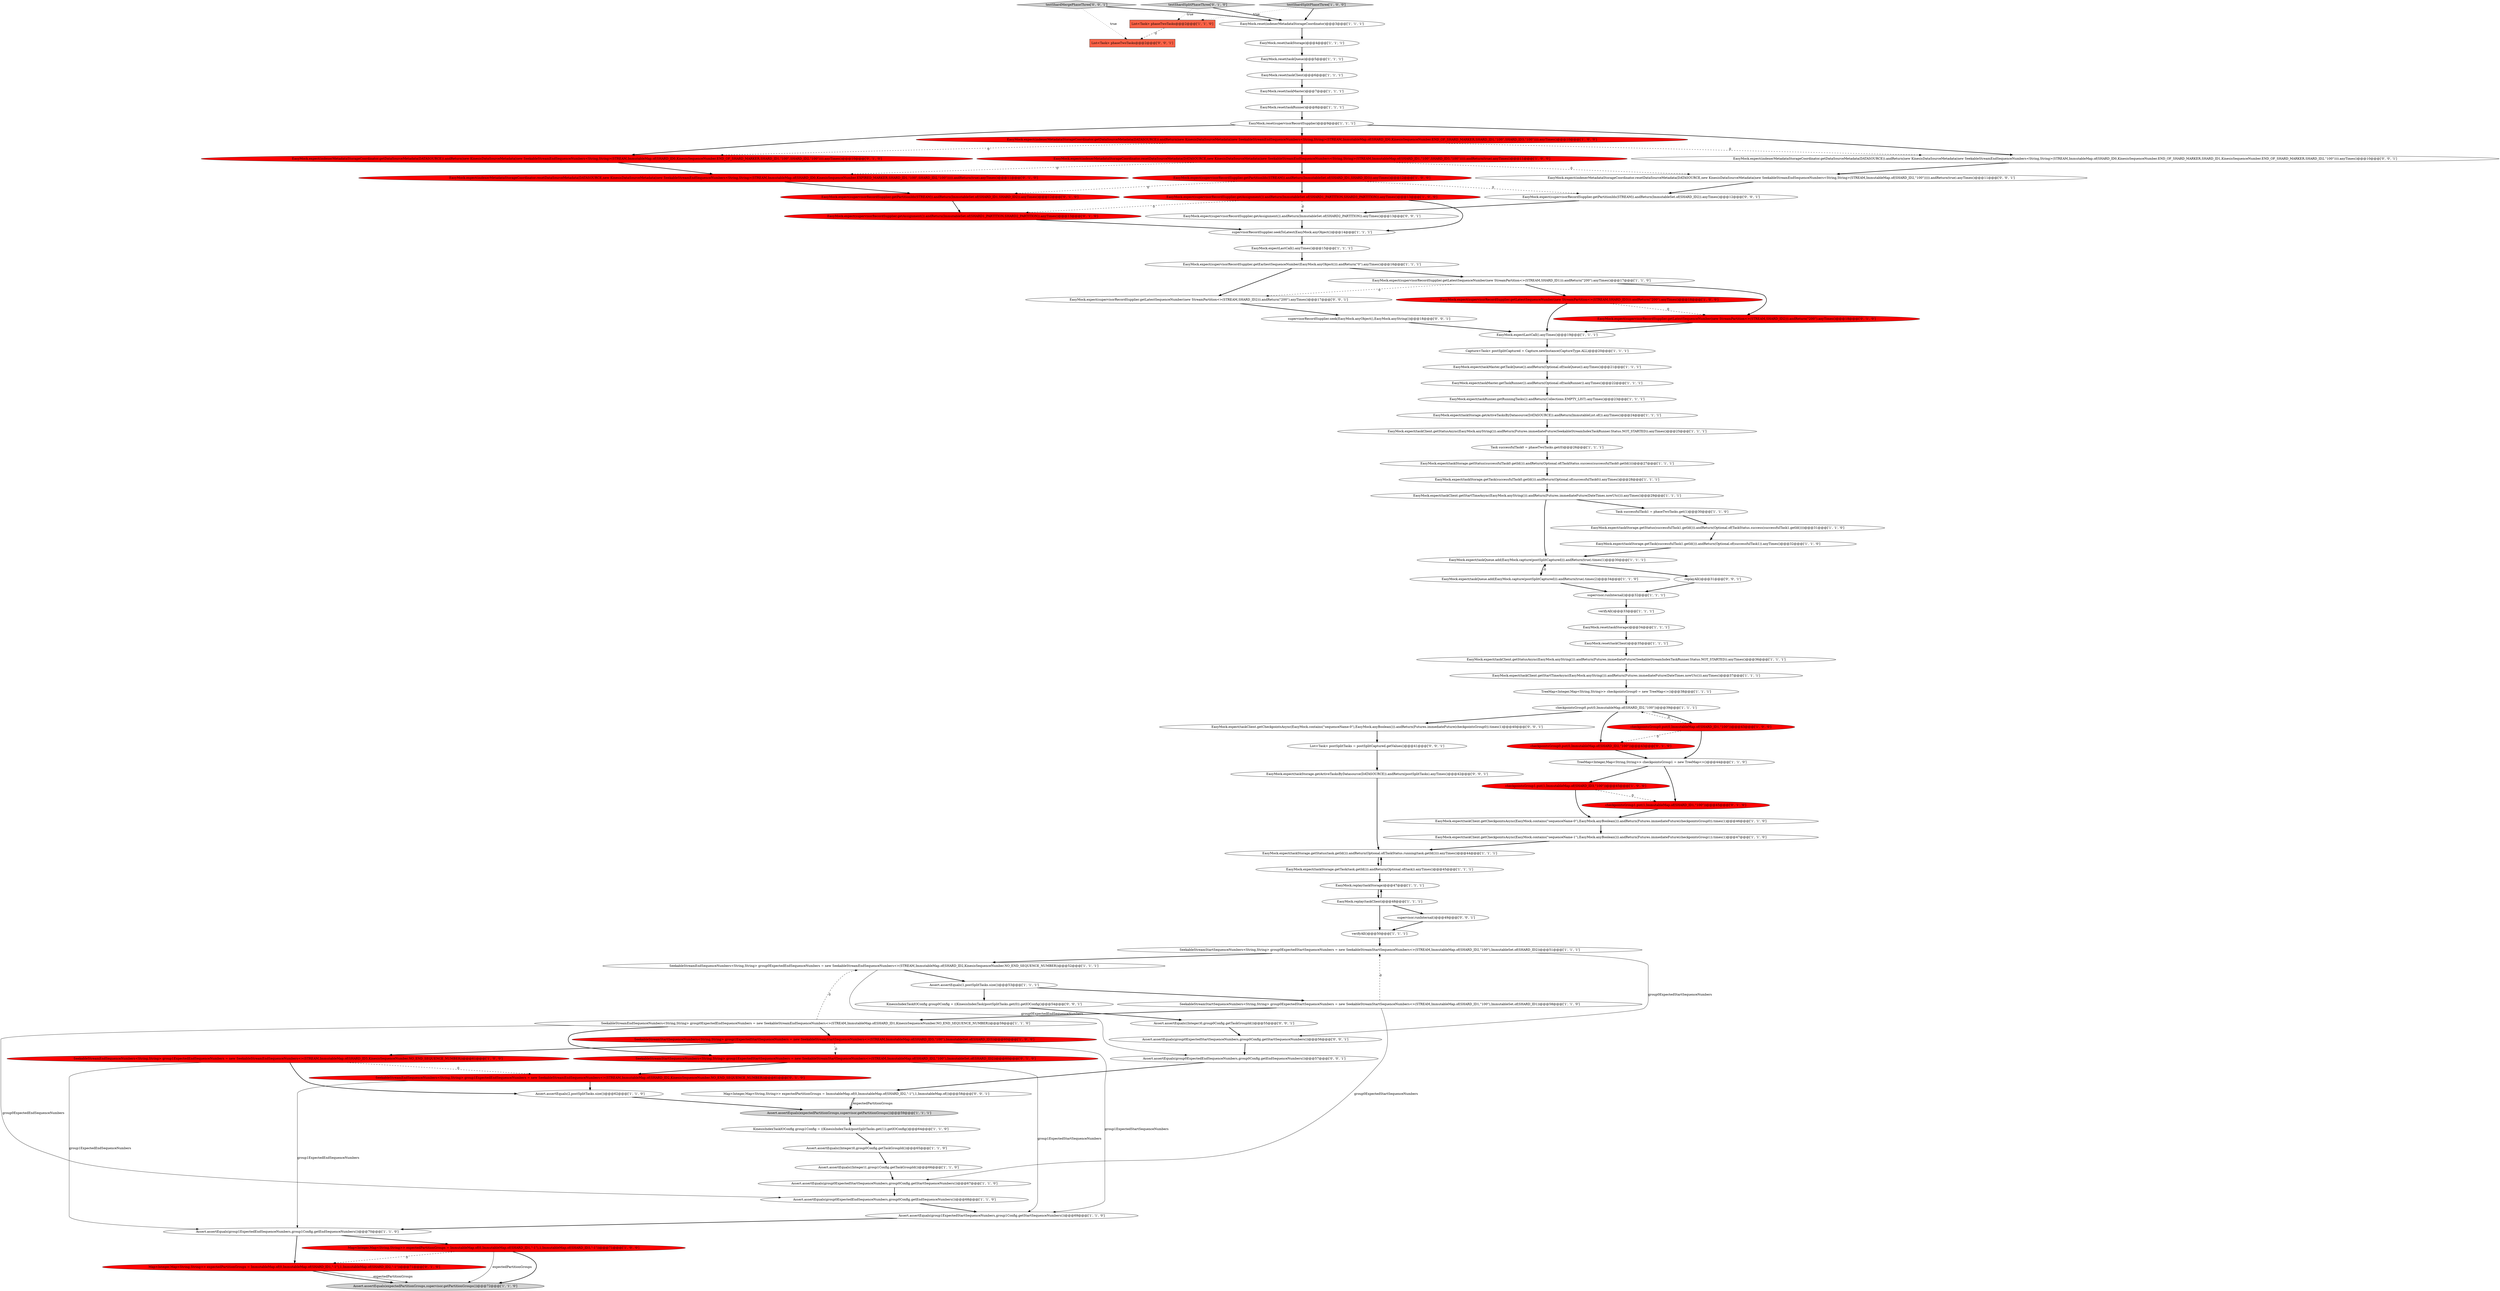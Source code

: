 digraph {
44 [style = filled, label = "EasyMock.expect(taskStorage.getStatus(task.getId())).andReturn(Optional.of(TaskStatus.running(task.getId()))).anyTimes()@@@44@@@['1', '1', '1']", fillcolor = white, shape = ellipse image = "AAA0AAABBB1BBB"];
76 [style = filled, label = "Map<Integer,Map<String,String>> expectedPartitionGroups = ImmutableMap.of(0,ImmutableMap.of(SHARD_ID1,\"-1\"),1,ImmutableMap.of(SHARD_ID2,\"-1\"))@@@71@@@['0', '1', '0']", fillcolor = red, shape = ellipse image = "AAA1AAABBB2BBB"];
11 [style = filled, label = "SeekableStreamEndSequenceNumbers<String,String> group1ExpectedEndSequenceNumbers = new SeekableStreamEndSequenceNumbers<>(STREAM,ImmutableMap.of(SHARD_ID3,KinesisSequenceNumber.NO_END_SEQUENCE_NUMBER))@@@61@@@['1', '0', '0']", fillcolor = red, shape = ellipse image = "AAA1AAABBB1BBB"];
98 [style = filled, label = "EasyMock.expect(taskClient.getCheckpointsAsync(EasyMock.contains(\"sequenceName-0\"),EasyMock.anyBoolean())).andReturn(Futures.immediateFuture(checkpointsGroup0)).times(1)@@@40@@@['0', '0', '1']", fillcolor = white, shape = ellipse image = "AAA0AAABBB3BBB"];
13 [style = filled, label = "SeekableStreamEndSequenceNumbers<String,String> group0ExpectedEndSequenceNumbers = new SeekableStreamEndSequenceNumbers<>(STREAM,ImmutableMap.of(SHARD_ID1,KinesisSequenceNumber.NO_END_SEQUENCE_NUMBER))@@@59@@@['1', '1', '0']", fillcolor = white, shape = ellipse image = "AAA0AAABBB1BBB"];
2 [style = filled, label = "verifyAll()@@@33@@@['1', '1', '1']", fillcolor = white, shape = ellipse image = "AAA0AAABBB1BBB"];
72 [style = filled, label = "EasyMock.expect(indexerMetadataStorageCoordinator.getDataSourceMetadata(DATASOURCE)).andReturn(new KinesisDataSourceMetadata(new SeekableStreamEndSequenceNumbers<String,String>(STREAM,ImmutableMap.of(SHARD_ID0,KinesisSequenceNumber.END_OF_SHARD_MARKER,SHARD_ID1,\"100\",SHARD_ID2,\"100\")))).anyTimes()@@@10@@@['0', '1', '0']", fillcolor = red, shape = ellipse image = "AAA1AAABBB2BBB"];
26 [style = filled, label = "checkpointsGroup0.put(0,ImmutableMap.of(SHARD_ID2,\"100\"))@@@39@@@['1', '1', '1']", fillcolor = white, shape = ellipse image = "AAA0AAABBB1BBB"];
12 [style = filled, label = "SeekableStreamStartSequenceNumbers<String,String> group1ExpectedStartSequenceNumbers = new SeekableStreamStartSequenceNumbers<>(STREAM,ImmutableMap.of(SHARD_ID3,\"100\"),ImmutableSet.of(SHARD_ID3))@@@60@@@['1', '0', '0']", fillcolor = red, shape = ellipse image = "AAA1AAABBB1BBB"];
33 [style = filled, label = "EasyMock.replay(taskClient)@@@48@@@['1', '1', '1']", fillcolor = white, shape = ellipse image = "AAA0AAABBB1BBB"];
83 [style = filled, label = "Assert.assertEquals(group0ExpectedEndSequenceNumbers,group0Config.getEndSequenceNumbers())@@@57@@@['0', '0', '1']", fillcolor = white, shape = ellipse image = "AAA0AAABBB3BBB"];
15 [style = filled, label = "EasyMock.expect(supervisorRecordSupplier.getLatestSequenceNumber(new StreamPartition<>(STREAM,SHARD_ID1))).andReturn(\"200\").anyTimes()@@@17@@@['1', '1', '0']", fillcolor = white, shape = ellipse image = "AAA0AAABBB1BBB"];
95 [style = filled, label = "KinesisIndexTaskIOConfig group0Config = ((KinesisIndexTask)postSplitTasks.get(0)).getIOConfig()@@@54@@@['0', '0', '1']", fillcolor = white, shape = ellipse image = "AAA0AAABBB3BBB"];
24 [style = filled, label = "EasyMock.expect(taskStorage.getTask(successfulTask1.getId())).andReturn(Optional.of(successfulTask1)).anyTimes()@@@32@@@['1', '1', '0']", fillcolor = white, shape = ellipse image = "AAA0AAABBB1BBB"];
62 [style = filled, label = "verifyAll()@@@50@@@['1', '1', '1']", fillcolor = white, shape = ellipse image = "AAA0AAABBB1BBB"];
30 [style = filled, label = "EasyMock.expect(taskClient.getStartTimeAsync(EasyMock.anyString())).andReturn(Futures.immediateFuture(DateTimes.nowUtc())).anyTimes()@@@37@@@['1', '1', '1']", fillcolor = white, shape = ellipse image = "AAA0AAABBB1BBB"];
66 [style = filled, label = "Assert.assertEquals((Integer)1,group1Config.getTaskGroupId())@@@66@@@['1', '1', '0']", fillcolor = white, shape = ellipse image = "AAA0AAABBB1BBB"];
20 [style = filled, label = "Task successfulTask0 = phaseTwoTasks.get(0)@@@26@@@['1', '1', '1']", fillcolor = white, shape = ellipse image = "AAA0AAABBB1BBB"];
7 [style = filled, label = "EasyMock.expect(taskClient.getStatusAsync(EasyMock.anyString())).andReturn(Futures.immediateFuture(SeekableStreamIndexTaskRunner.Status.NOT_STARTED)).anyTimes()@@@36@@@['1', '1', '1']", fillcolor = white, shape = ellipse image = "AAA0AAABBB1BBB"];
58 [style = filled, label = "TreeMap<Integer,Map<String,String>> checkpointsGroup0 = new TreeMap<>()@@@38@@@['1', '1', '1']", fillcolor = white, shape = ellipse image = "AAA0AAABBB1BBB"];
54 [style = filled, label = "Assert.assertEquals(2,postSplitTasks.size())@@@62@@@['1', '1', '0']", fillcolor = white, shape = ellipse image = "AAA0AAABBB1BBB"];
49 [style = filled, label = "EasyMock.replay(taskStorage)@@@47@@@['1', '1', '1']", fillcolor = white, shape = ellipse image = "AAA0AAABBB1BBB"];
61 [style = filled, label = "Assert.assertEquals(expectedPartitionGroups,supervisor.getPartitionGroups())@@@59@@@['1', '1', '1']", fillcolor = lightgray, shape = ellipse image = "AAA0AAABBB1BBB"];
37 [style = filled, label = "EasyMock.expect(taskStorage.getStatus(successfulTask0.getId())).andReturn(Optional.of(TaskStatus.success(successfulTask0.getId())))@@@27@@@['1', '1', '1']", fillcolor = white, shape = ellipse image = "AAA0AAABBB1BBB"];
14 [style = filled, label = "EasyMock.expect(supervisorRecordSupplier.getPartitionIds(STREAM)).andReturn(ImmutableSet.of(SHARD_ID1,SHARD_ID3)).anyTimes()@@@12@@@['1', '0', '0']", fillcolor = red, shape = ellipse image = "AAA1AAABBB1BBB"];
40 [style = filled, label = "EasyMock.expect(taskMaster.getTaskRunner()).andReturn(Optional.of(taskRunner)).anyTimes()@@@22@@@['1', '1', '1']", fillcolor = white, shape = ellipse image = "AAA0AAABBB1BBB"];
27 [style = filled, label = "Assert.assertEquals(1,postSplitTasks.size())@@@53@@@['1', '1', '1']", fillcolor = white, shape = ellipse image = "AAA0AAABBB1BBB"];
65 [style = filled, label = "EasyMock.expectLastCall().anyTimes()@@@19@@@['1', '1', '1']", fillcolor = white, shape = ellipse image = "AAA0AAABBB1BBB"];
8 [style = filled, label = "EasyMock.reset(taskStorage)@@@4@@@['1', '1', '1']", fillcolor = white, shape = ellipse image = "AAA0AAABBB1BBB"];
88 [style = filled, label = "replayAll()@@@31@@@['0', '0', '1']", fillcolor = white, shape = ellipse image = "AAA0AAABBB3BBB"];
52 [style = filled, label = "SeekableStreamEndSequenceNumbers<String,String> group0ExpectedEndSequenceNumbers = new SeekableStreamEndSequenceNumbers<>(STREAM,ImmutableMap.of(SHARD_ID2,KinesisSequenceNumber.NO_END_SEQUENCE_NUMBER))@@@52@@@['1', '1', '1']", fillcolor = white, shape = ellipse image = "AAA0AAABBB1BBB"];
9 [style = filled, label = "EasyMock.expect(indexerMetadataStorageCoordinator.resetDataSourceMetadata(DATASOURCE,new KinesisDataSourceMetadata(new SeekableStreamEndSequenceNumbers<String,String>(STREAM,ImmutableMap.of(SHARD_ID1,\"100\",SHARD_ID3,\"100\"))))).andReturn(true).anyTimes()@@@11@@@['1', '0', '0']", fillcolor = red, shape = ellipse image = "AAA1AAABBB1BBB"];
59 [style = filled, label = "EasyMock.expect(taskStorage.getTask(task.getId())).andReturn(Optional.of(task)).anyTimes()@@@45@@@['1', '1', '1']", fillcolor = white, shape = ellipse image = "AAA0AAABBB1BBB"];
50 [style = filled, label = "testShardSplitPhaseThree['1', '0', '0']", fillcolor = lightgray, shape = diamond image = "AAA0AAABBB1BBB"];
60 [style = filled, label = "Assert.assertEquals(group1ExpectedStartSequenceNumbers,group1Config.getStartSequenceNumbers())@@@69@@@['1', '1', '0']", fillcolor = white, shape = ellipse image = "AAA0AAABBB1BBB"];
1 [style = filled, label = "EasyMock.expect(taskStorage.getTask(successfulTask0.getId())).andReturn(Optional.of(successfulTask0)).anyTimes()@@@28@@@['1', '1', '1']", fillcolor = white, shape = ellipse image = "AAA0AAABBB1BBB"];
18 [style = filled, label = "EasyMock.expect(taskQueue.add(EasyMock.capture(postSplitCaptured))).andReturn(true).times(2)@@@34@@@['1', '1', '0']", fillcolor = white, shape = ellipse image = "AAA0AAABBB1BBB"];
85 [style = filled, label = "EasyMock.expect(indexerMetadataStorageCoordinator.getDataSourceMetadata(DATASOURCE)).andReturn(new KinesisDataSourceMetadata(new SeekableStreamEndSequenceNumbers<String,String>(STREAM,ImmutableMap.of(SHARD_ID0,KinesisSequenceNumber.END_OF_SHARD_MARKER,SHARD_ID1,KinesisSequenceNumber.END_OF_SHARD_MARKER,SHARD_ID2,\"100\")))).anyTimes()@@@10@@@['0', '0', '1']", fillcolor = white, shape = ellipse image = "AAA0AAABBB3BBB"];
64 [style = filled, label = "EasyMock.expect(supervisorRecordSupplier.getEarliestSequenceNumber(EasyMock.anyObject())).andReturn(\"0\").anyTimes()@@@16@@@['1', '1', '1']", fillcolor = white, shape = ellipse image = "AAA0AAABBB1BBB"];
43 [style = filled, label = "Assert.assertEquals((Integer)0,group0Config.getTaskGroupId())@@@65@@@['1', '1', '0']", fillcolor = white, shape = ellipse image = "AAA0AAABBB1BBB"];
57 [style = filled, label = "EasyMock.expect(taskQueue.add(EasyMock.capture(postSplitCaptured))).andReturn(true).times(1)@@@30@@@['1', '1', '1']", fillcolor = white, shape = ellipse image = "AAA0AAABBB1BBB"];
56 [style = filled, label = "EasyMock.reset(taskClient)@@@35@@@['1', '1', '1']", fillcolor = white, shape = ellipse image = "AAA0AAABBB1BBB"];
42 [style = filled, label = "EasyMock.expect(taskStorage.getActiveTasksByDatasource(DATASOURCE)).andReturn(ImmutableList.of()).anyTimes()@@@24@@@['1', '1', '1']", fillcolor = white, shape = ellipse image = "AAA0AAABBB1BBB"];
48 [style = filled, label = "SeekableStreamStartSequenceNumbers<String,String> group0ExpectedStartSequenceNumbers = new SeekableStreamStartSequenceNumbers<>(STREAM,ImmutableMap.of(SHARD_ID1,\"100\"),ImmutableSet.of(SHARD_ID1))@@@58@@@['1', '1', '0']", fillcolor = white, shape = ellipse image = "AAA0AAABBB1BBB"];
94 [style = filled, label = "List<Task> phaseTwoTasks@@@2@@@['0', '0', '1']", fillcolor = tomato, shape = box image = "AAA0AAABBB3BBB"];
79 [style = filled, label = "EasyMock.expect(indexerMetadataStorageCoordinator.resetDataSourceMetadata(DATASOURCE,new KinesisDataSourceMetadata(new SeekableStreamEndSequenceNumbers<String,String>(STREAM,ImmutableMap.of(SHARD_ID0,KinesisSequenceNumber.EXPIRED_MARKER,SHARD_ID1,\"100\",SHARD_ID2,\"100\"))))).andReturn(true).anyTimes()@@@11@@@['0', '1', '0']", fillcolor = red, shape = ellipse image = "AAA1AAABBB2BBB"];
91 [style = filled, label = "EasyMock.expect(taskStorage.getActiveTasksByDatasource(DATASOURCE)).andReturn(postSplitTasks).anyTimes()@@@42@@@['0', '0', '1']", fillcolor = white, shape = ellipse image = "AAA0AAABBB3BBB"];
71 [style = filled, label = "checkpointsGroup0.put(0,ImmutableMap.of(SHARD_ID2,\"100\"))@@@43@@@['0', '1', '0']", fillcolor = red, shape = ellipse image = "AAA1AAABBB2BBB"];
29 [style = filled, label = "Assert.assertEquals(group0ExpectedStartSequenceNumbers,group0Config.getStartSequenceNumbers())@@@67@@@['1', '1', '0']", fillcolor = white, shape = ellipse image = "AAA0AAABBB1BBB"];
39 [style = filled, label = "Capture<Task> postSplitCaptured = Capture.newInstance(CaptureType.ALL)@@@20@@@['1', '1', '1']", fillcolor = white, shape = ellipse image = "AAA0AAABBB1BBB"];
55 [style = filled, label = "EasyMock.reset(supervisorRecordSupplier)@@@9@@@['1', '1', '1']", fillcolor = white, shape = ellipse image = "AAA0AAABBB1BBB"];
77 [style = filled, label = "SeekableStreamStartSequenceNumbers<String,String> group1ExpectedStartSequenceNumbers = new SeekableStreamStartSequenceNumbers<>(STREAM,ImmutableMap.of(SHARD_ID2,\"100\"),ImmutableSet.of(SHARD_ID2))@@@60@@@['0', '1', '0']", fillcolor = red, shape = ellipse image = "AAA1AAABBB2BBB"];
82 [style = filled, label = "EasyMock.expect(supervisorRecordSupplier.getLatestSequenceNumber(new StreamPartition<>(STREAM,SHARD_ID2))).andReturn(\"200\").anyTimes()@@@17@@@['0', '0', '1']", fillcolor = white, shape = ellipse image = "AAA0AAABBB3BBB"];
97 [style = filled, label = "List<Task> postSplitTasks = postSplitCaptured.getValues()@@@41@@@['0', '0', '1']", fillcolor = white, shape = ellipse image = "AAA0AAABBB3BBB"];
46 [style = filled, label = "EasyMock.reset(taskRunner)@@@8@@@['1', '1', '1']", fillcolor = white, shape = ellipse image = "AAA0AAABBB1BBB"];
25 [style = filled, label = "EasyMock.expect(supervisorRecordSupplier.getAssignment()).andReturn(ImmutableSet.of(SHARD1_PARTITION,SHARD3_PARTITION)).anyTimes()@@@13@@@['1', '0', '0']", fillcolor = red, shape = ellipse image = "AAA1AAABBB1BBB"];
3 [style = filled, label = "supervisorRecordSupplier.seekToLatest(EasyMock.anyObject())@@@14@@@['1', '1', '1']", fillcolor = white, shape = ellipse image = "AAA0AAABBB1BBB"];
89 [style = filled, label = "testShardMergePhaseThree['0', '0', '1']", fillcolor = lightgray, shape = diamond image = "AAA0AAABBB3BBB"];
21 [style = filled, label = "EasyMock.expect(taskClient.getCheckpointsAsync(EasyMock.contains(\"sequenceName-0\"),EasyMock.anyBoolean())).andReturn(Futures.immediateFuture(checkpointsGroup0)).times(1)@@@46@@@['1', '1', '0']", fillcolor = white, shape = ellipse image = "AAA0AAABBB1BBB"];
74 [style = filled, label = "EasyMock.expect(supervisorRecordSupplier.getAssignment()).andReturn(ImmutableSet.of(SHARD1_PARTITION,SHARD2_PARTITION)).anyTimes()@@@13@@@['0', '1', '0']", fillcolor = red, shape = ellipse image = "AAA1AAABBB2BBB"];
4 [style = filled, label = "EasyMock.expect(indexerMetadataStorageCoordinator.getDataSourceMetadata(DATASOURCE)).andReturn(new KinesisDataSourceMetadata(new SeekableStreamEndSequenceNumbers<String,String>(STREAM,ImmutableMap.of(SHARD_ID0,KinesisSequenceNumber.END_OF_SHARD_MARKER,SHARD_ID1,\"100\",SHARD_ID3,\"100\")))).anyTimes()@@@10@@@['1', '0', '0']", fillcolor = red, shape = ellipse image = "AAA1AAABBB1BBB"];
23 [style = filled, label = "KinesisIndexTaskIOConfig group1Config = ((KinesisIndexTask)postSplitTasks.get(1)).getIOConfig()@@@64@@@['1', '1', '0']", fillcolor = white, shape = ellipse image = "AAA0AAABBB1BBB"];
19 [style = filled, label = "Assert.assertEquals(group1ExpectedEndSequenceNumbers,group1Config.getEndSequenceNumbers())@@@70@@@['1', '1', '0']", fillcolor = white, shape = ellipse image = "AAA0AAABBB1BBB"];
84 [style = filled, label = "EasyMock.expect(supervisorRecordSupplier.getAssignment()).andReturn(ImmutableSet.of(SHARD2_PARTITION)).anyTimes()@@@13@@@['0', '0', '1']", fillcolor = white, shape = ellipse image = "AAA0AAABBB3BBB"];
47 [style = filled, label = "supervisor.runInternal()@@@32@@@['1', '1', '1']", fillcolor = white, shape = ellipse image = "AAA0AAABBB1BBB"];
10 [style = filled, label = "EasyMock.expect(taskClient.getStatusAsync(EasyMock.anyString())).andReturn(Futures.immediateFuture(SeekableStreamIndexTaskRunner.Status.NOT_STARTED)).anyTimes()@@@25@@@['1', '1', '1']", fillcolor = white, shape = ellipse image = "AAA0AAABBB1BBB"];
32 [style = filled, label = "Map<Integer,Map<String,String>> expectedPartitionGroups = ImmutableMap.of(0,ImmutableMap.of(SHARD_ID1,\"-1\"),1,ImmutableMap.of(SHARD_ID3,\"-1\"))@@@71@@@['1', '0', '0']", fillcolor = red, shape = ellipse image = "AAA1AAABBB1BBB"];
31 [style = filled, label = "checkpointsGroup1.put(1,ImmutableMap.of(SHARD_ID3,\"100\"))@@@45@@@['1', '0', '0']", fillcolor = red, shape = ellipse image = "AAA1AAABBB1BBB"];
41 [style = filled, label = "checkpointsGroup0.put(0,ImmutableMap.of(SHARD_ID1,\"100\"))@@@43@@@['1', '0', '0']", fillcolor = red, shape = ellipse image = "AAA1AAABBB1BBB"];
68 [style = filled, label = "EasyMock.expectLastCall().anyTimes()@@@15@@@['1', '1', '1']", fillcolor = white, shape = ellipse image = "AAA0AAABBB1BBB"];
80 [style = filled, label = "EasyMock.expect(supervisorRecordSupplier.getLatestSequenceNumber(new StreamPartition<>(STREAM,SHARD_ID2))).andReturn(\"200\").anyTimes()@@@18@@@['0', '1', '0']", fillcolor = red, shape = ellipse image = "AAA1AAABBB2BBB"];
75 [style = filled, label = "checkpointsGroup1.put(1,ImmutableMap.of(SHARD_ID1,\"100\"))@@@45@@@['0', '1', '0']", fillcolor = red, shape = ellipse image = "AAA1AAABBB2BBB"];
63 [style = filled, label = "EasyMock.reset(taskMaster)@@@7@@@['1', '1', '1']", fillcolor = white, shape = ellipse image = "AAA0AAABBB1BBB"];
78 [style = filled, label = "SeekableStreamEndSequenceNumbers<String,String> group1ExpectedEndSequenceNumbers = new SeekableStreamEndSequenceNumbers<>(STREAM,ImmutableMap.of(SHARD_ID2,KinesisSequenceNumber.NO_END_SEQUENCE_NUMBER))@@@61@@@['0', '1', '0']", fillcolor = red, shape = ellipse image = "AAA1AAABBB2BBB"];
6 [style = filled, label = "EasyMock.expect(taskRunner.getRunningTasks()).andReturn(Collections.EMPTY_LIST).anyTimes()@@@23@@@['1', '1', '1']", fillcolor = white, shape = ellipse image = "AAA0AAABBB1BBB"];
70 [style = filled, label = "testShardSplitPhaseThree['0', '1', '0']", fillcolor = lightgray, shape = diamond image = "AAA0AAABBB2BBB"];
73 [style = filled, label = "EasyMock.expect(supervisorRecordSupplier.getPartitionIds(STREAM)).andReturn(ImmutableSet.of(SHARD_ID1,SHARD_ID2)).anyTimes()@@@12@@@['0', '1', '0']", fillcolor = red, shape = ellipse image = "AAA1AAABBB2BBB"];
92 [style = filled, label = "supervisorRecordSupplier.seek(EasyMock.anyObject(),EasyMock.anyString())@@@18@@@['0', '0', '1']", fillcolor = white, shape = ellipse image = "AAA0AAABBB3BBB"];
69 [style = filled, label = "EasyMock.reset(taskStorage)@@@34@@@['1', '1', '1']", fillcolor = white, shape = ellipse image = "AAA0AAABBB1BBB"];
5 [style = filled, label = "EasyMock.reset(taskClient)@@@6@@@['1', '1', '1']", fillcolor = white, shape = ellipse image = "AAA0AAABBB1BBB"];
93 [style = filled, label = "Assert.assertEquals(group0ExpectedStartSequenceNumbers,group0Config.getStartSequenceNumbers())@@@56@@@['0', '0', '1']", fillcolor = white, shape = ellipse image = "AAA0AAABBB3BBB"];
0 [style = filled, label = "List<Task> phaseTwoTasks@@@2@@@['1', '1', '0']", fillcolor = tomato, shape = box image = "AAA0AAABBB1BBB"];
17 [style = filled, label = "EasyMock.expect(supervisorRecordSupplier.getLatestSequenceNumber(new StreamPartition<>(STREAM,SHARD_ID3))).andReturn(\"200\").anyTimes()@@@18@@@['1', '0', '0']", fillcolor = red, shape = ellipse image = "AAA1AAABBB1BBB"];
51 [style = filled, label = "TreeMap<Integer,Map<String,String>> checkpointsGroup1 = new TreeMap<>()@@@44@@@['1', '1', '0']", fillcolor = white, shape = ellipse image = "AAA0AAABBB1BBB"];
87 [style = filled, label = "supervisor.runInternal()@@@49@@@['0', '0', '1']", fillcolor = white, shape = ellipse image = "AAA0AAABBB3BBB"];
67 [style = filled, label = "EasyMock.expect(taskStorage.getStatus(successfulTask1.getId())).andReturn(Optional.of(TaskStatus.success(successfulTask1.getId())))@@@31@@@['1', '1', '0']", fillcolor = white, shape = ellipse image = "AAA0AAABBB1BBB"];
34 [style = filled, label = "Assert.assertEquals(expectedPartitionGroups,supervisor.getPartitionGroups())@@@72@@@['1', '1', '0']", fillcolor = lightgray, shape = ellipse image = "AAA0AAABBB1BBB"];
45 [style = filled, label = "EasyMock.reset(indexerMetadataStorageCoordinator)@@@3@@@['1', '1', '1']", fillcolor = white, shape = ellipse image = "AAA0AAABBB1BBB"];
38 [style = filled, label = "EasyMock.reset(taskQueue)@@@5@@@['1', '1', '1']", fillcolor = white, shape = ellipse image = "AAA0AAABBB1BBB"];
96 [style = filled, label = "EasyMock.expect(supervisorRecordSupplier.getPartitionIds(STREAM)).andReturn(ImmutableSet.of(SHARD_ID2)).anyTimes()@@@12@@@['0', '0', '1']", fillcolor = white, shape = ellipse image = "AAA0AAABBB3BBB"];
16 [style = filled, label = "Assert.assertEquals(group0ExpectedEndSequenceNumbers,group0Config.getEndSequenceNumbers())@@@68@@@['1', '1', '0']", fillcolor = white, shape = ellipse image = "AAA0AAABBB1BBB"];
35 [style = filled, label = "EasyMock.expect(taskClient.getStartTimeAsync(EasyMock.anyString())).andReturn(Futures.immediateFuture(DateTimes.nowUtc())).anyTimes()@@@29@@@['1', '1', '1']", fillcolor = white, shape = ellipse image = "AAA0AAABBB1BBB"];
81 [style = filled, label = "Assert.assertEquals((Integer)0,group0Config.getTaskGroupId())@@@55@@@['0', '0', '1']", fillcolor = white, shape = ellipse image = "AAA0AAABBB3BBB"];
90 [style = filled, label = "EasyMock.expect(indexerMetadataStorageCoordinator.resetDataSourceMetadata(DATASOURCE,new KinesisDataSourceMetadata(new SeekableStreamEndSequenceNumbers<String,String>(STREAM,ImmutableMap.of(SHARD_ID2,\"100\"))))).andReturn(true).anyTimes()@@@11@@@['0', '0', '1']", fillcolor = white, shape = ellipse image = "AAA0AAABBB3BBB"];
28 [style = filled, label = "EasyMock.expect(taskMaster.getTaskQueue()).andReturn(Optional.of(taskQueue)).anyTimes()@@@21@@@['1', '1', '1']", fillcolor = white, shape = ellipse image = "AAA0AAABBB1BBB"];
22 [style = filled, label = "EasyMock.expect(taskClient.getCheckpointsAsync(EasyMock.contains(\"sequenceName-1\"),EasyMock.anyBoolean())).andReturn(Futures.immediateFuture(checkpointsGroup1)).times(1)@@@47@@@['1', '1', '0']", fillcolor = white, shape = ellipse image = "AAA0AAABBB1BBB"];
53 [style = filled, label = "Task successfulTask1 = phaseTwoTasks.get(1)@@@30@@@['1', '1', '0']", fillcolor = white, shape = ellipse image = "AAA0AAABBB1BBB"];
36 [style = filled, label = "SeekableStreamStartSequenceNumbers<String,String> group0ExpectedStartSequenceNumbers = new SeekableStreamStartSequenceNumbers<>(STREAM,ImmutableMap.of(SHARD_ID2,\"100\"),ImmutableSet.of(SHARD_ID2))@@@51@@@['1', '1', '1']", fillcolor = white, shape = ellipse image = "AAA0AAABBB1BBB"];
86 [style = filled, label = "Map<Integer,Map<String,String>> expectedPartitionGroups = ImmutableMap.of(0,ImmutableMap.of(SHARD_ID2,\"-1\"),1,ImmutableMap.of())@@@58@@@['0', '0', '1']", fillcolor = white, shape = ellipse image = "AAA0AAABBB3BBB"];
55->72 [style = bold, label=""];
3->68 [style = bold, label=""];
14->25 [style = bold, label=""];
59->49 [style = bold, label=""];
5->63 [style = bold, label=""];
40->6 [style = bold, label=""];
52->27 [style = bold, label=""];
7->30 [style = bold, label=""];
13->16 [style = solid, label="group0ExpectedEndSequenceNumbers"];
73->74 [style = bold, label=""];
84->3 [style = bold, label=""];
24->57 [style = bold, label=""];
87->62 [style = bold, label=""];
15->80 [style = bold, label=""];
18->57 [style = dashed, label="0"];
31->21 [style = bold, label=""];
48->29 [style = solid, label="group0ExpectedStartSequenceNumbers"];
32->34 [style = bold, label=""];
91->44 [style = bold, label=""];
16->60 [style = bold, label=""];
11->78 [style = dashed, label="0"];
70->0 [style = dotted, label="true"];
17->80 [style = dashed, label="0"];
41->71 [style = dashed, label="0"];
15->17 [style = bold, label=""];
75->21 [style = bold, label=""];
4->72 [style = dashed, label="0"];
50->45 [style = bold, label=""];
20->37 [style = bold, label=""];
9->14 [style = bold, label=""];
66->29 [style = bold, label=""];
9->79 [style = dashed, label="0"];
76->34 [style = solid, label="expectedPartitionGroups"];
2->69 [style = bold, label=""];
56->7 [style = bold, label=""];
12->60 [style = solid, label="group1ExpectedStartSequenceNumbers"];
32->76 [style = dashed, label="0"];
83->86 [style = bold, label=""];
82->92 [style = bold, label=""];
27->95 [style = bold, label=""];
76->34 [style = bold, label=""];
12->77 [style = dashed, label="0"];
86->61 [style = solid, label="expectedPartitionGroups"];
55->85 [style = bold, label=""];
37->1 [style = bold, label=""];
98->97 [style = bold, label=""];
85->90 [style = bold, label=""];
25->3 [style = bold, label=""];
12->11 [style = bold, label=""];
77->60 [style = solid, label="group1ExpectedStartSequenceNumbers"];
1->35 [style = bold, label=""];
90->96 [style = bold, label=""];
30->58 [style = bold, label=""];
97->91 [style = bold, label=""];
17->65 [style = bold, label=""];
51->75 [style = bold, label=""];
77->78 [style = bold, label=""];
8->38 [style = bold, label=""];
89->45 [style = bold, label=""];
35->57 [style = bold, label=""];
13->12 [style = bold, label=""];
43->66 [style = bold, label=""];
64->15 [style = bold, label=""];
89->94 [style = dotted, label="true"];
21->22 [style = bold, label=""];
65->39 [style = bold, label=""];
13->52 [style = dashed, label="0"];
47->2 [style = bold, label=""];
74->3 [style = bold, label=""];
60->19 [style = bold, label=""];
48->13 [style = bold, label=""];
59->44 [style = bold, label=""];
54->61 [style = bold, label=""];
78->19 [style = solid, label="group1ExpectedEndSequenceNumbers"];
93->83 [style = bold, label=""];
29->16 [style = bold, label=""];
62->36 [style = bold, label=""];
22->44 [style = bold, label=""];
19->76 [style = bold, label=""];
38->5 [style = bold, label=""];
4->9 [style = bold, label=""];
64->82 [style = bold, label=""];
25->84 [style = dashed, label="0"];
18->47 [style = bold, label=""];
25->74 [style = dashed, label="0"];
41->26 [style = dashed, label="0"];
36->52 [style = bold, label=""];
23->43 [style = bold, label=""];
6->42 [style = bold, label=""];
9->90 [style = dashed, label="0"];
14->73 [style = dashed, label="0"];
14->96 [style = dashed, label="0"];
88->47 [style = bold, label=""];
69->56 [style = bold, label=""];
26->41 [style = bold, label=""];
57->88 [style = bold, label=""];
63->46 [style = bold, label=""];
19->32 [style = bold, label=""];
61->23 [style = bold, label=""];
45->8 [style = bold, label=""];
32->34 [style = solid, label="expectedPartitionGroups"];
26->71 [style = bold, label=""];
48->36 [style = dashed, label="0"];
58->26 [style = bold, label=""];
33->49 [style = bold, label=""];
53->67 [style = bold, label=""];
70->45 [style = bold, label=""];
11->54 [style = bold, label=""];
35->53 [style = bold, label=""];
52->83 [style = solid, label="group0ExpectedEndSequenceNumbers"];
68->64 [style = bold, label=""];
46->55 [style = bold, label=""];
11->19 [style = solid, label="group1ExpectedEndSequenceNumbers"];
95->81 [style = bold, label=""];
4->85 [style = dashed, label="0"];
71->51 [style = bold, label=""];
10->20 [style = bold, label=""];
33->62 [style = bold, label=""];
86->61 [style = bold, label=""];
28->40 [style = bold, label=""];
80->65 [style = bold, label=""];
36->93 [style = solid, label="group0ExpectedStartSequenceNumbers"];
57->18 [style = bold, label=""];
81->93 [style = bold, label=""];
78->54 [style = bold, label=""];
79->73 [style = bold, label=""];
39->28 [style = bold, label=""];
26->98 [style = bold, label=""];
50->0 [style = dotted, label="true"];
55->4 [style = bold, label=""];
41->51 [style = bold, label=""];
96->84 [style = bold, label=""];
42->10 [style = bold, label=""];
49->33 [style = bold, label=""];
92->65 [style = bold, label=""];
27->48 [style = bold, label=""];
72->79 [style = bold, label=""];
67->24 [style = bold, label=""];
51->31 [style = bold, label=""];
13->77 [style = bold, label=""];
33->87 [style = bold, label=""];
15->82 [style = dashed, label="0"];
31->75 [style = dashed, label="0"];
44->59 [style = bold, label=""];
0->94 [style = dashed, label="0"];
}
